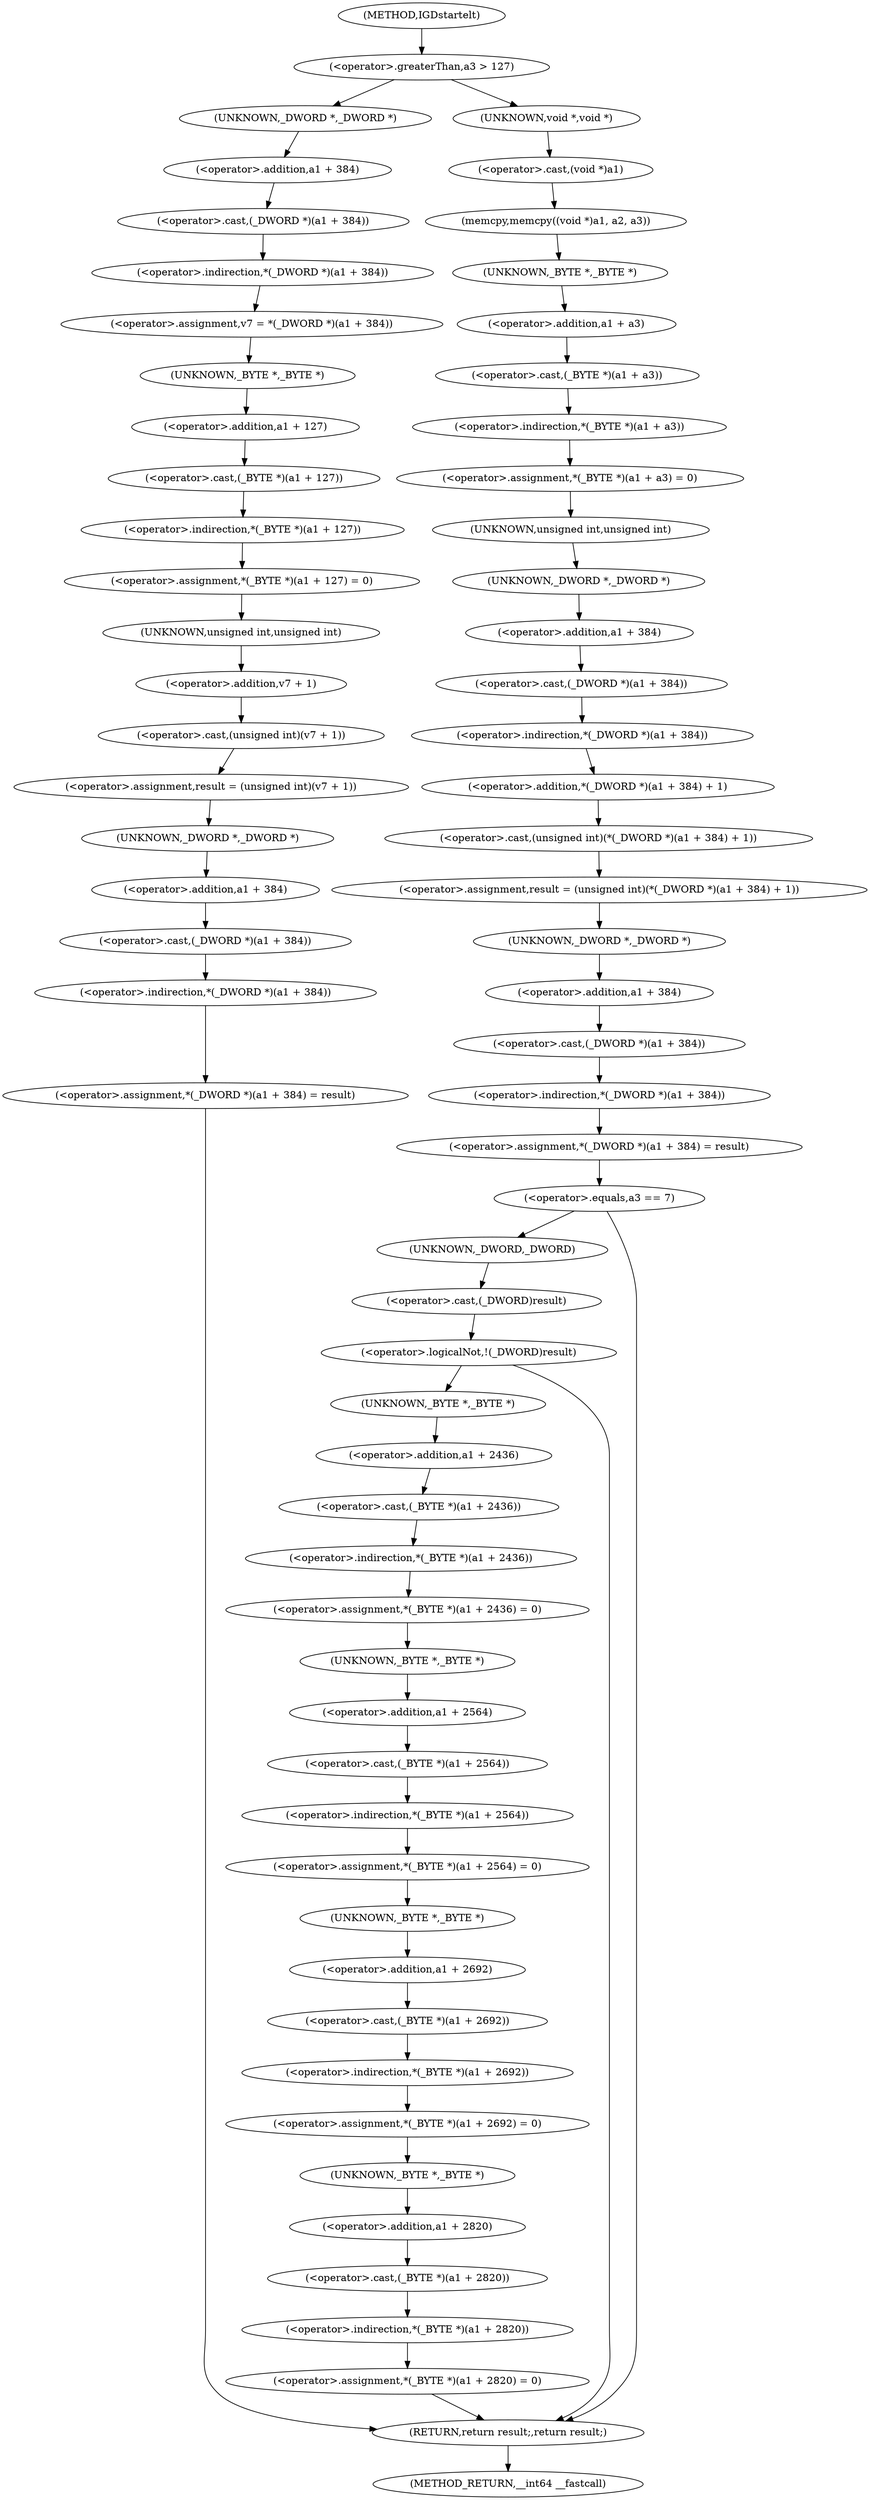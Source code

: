 digraph IGDstartelt {  
"1000111" [label = "(<operator>.greaterThan,a3 > 127)" ]
"1000115" [label = "(<operator>.assignment,v7 = *(_DWORD *)(a1 + 384))" ]
"1000117" [label = "(<operator>.indirection,*(_DWORD *)(a1 + 384))" ]
"1000118" [label = "(<operator>.cast,(_DWORD *)(a1 + 384))" ]
"1000119" [label = "(UNKNOWN,_DWORD *,_DWORD *)" ]
"1000120" [label = "(<operator>.addition,a1 + 384)" ]
"1000123" [label = "(<operator>.assignment,*(_BYTE *)(a1 + 127) = 0)" ]
"1000124" [label = "(<operator>.indirection,*(_BYTE *)(a1 + 127))" ]
"1000125" [label = "(<operator>.cast,(_BYTE *)(a1 + 127))" ]
"1000126" [label = "(UNKNOWN,_BYTE *,_BYTE *)" ]
"1000127" [label = "(<operator>.addition,a1 + 127)" ]
"1000131" [label = "(<operator>.assignment,result = (unsigned int)(v7 + 1))" ]
"1000133" [label = "(<operator>.cast,(unsigned int)(v7 + 1))" ]
"1000134" [label = "(UNKNOWN,unsigned int,unsigned int)" ]
"1000135" [label = "(<operator>.addition,v7 + 1)" ]
"1000138" [label = "(<operator>.assignment,*(_DWORD *)(a1 + 384) = result)" ]
"1000139" [label = "(<operator>.indirection,*(_DWORD *)(a1 + 384))" ]
"1000140" [label = "(<operator>.cast,(_DWORD *)(a1 + 384))" ]
"1000141" [label = "(UNKNOWN,_DWORD *,_DWORD *)" ]
"1000142" [label = "(<operator>.addition,a1 + 384)" ]
"1000148" [label = "(memcpy,memcpy((void *)a1, a2, a3))" ]
"1000149" [label = "(<operator>.cast,(void *)a1)" ]
"1000150" [label = "(UNKNOWN,void *,void *)" ]
"1000154" [label = "(<operator>.assignment,*(_BYTE *)(a1 + a3) = 0)" ]
"1000155" [label = "(<operator>.indirection,*(_BYTE *)(a1 + a3))" ]
"1000156" [label = "(<operator>.cast,(_BYTE *)(a1 + a3))" ]
"1000157" [label = "(UNKNOWN,_BYTE *,_BYTE *)" ]
"1000158" [label = "(<operator>.addition,a1 + a3)" ]
"1000162" [label = "(<operator>.assignment,result = (unsigned int)(*(_DWORD *)(a1 + 384) + 1))" ]
"1000164" [label = "(<operator>.cast,(unsigned int)(*(_DWORD *)(a1 + 384) + 1))" ]
"1000165" [label = "(UNKNOWN,unsigned int,unsigned int)" ]
"1000166" [label = "(<operator>.addition,*(_DWORD *)(a1 + 384) + 1)" ]
"1000167" [label = "(<operator>.indirection,*(_DWORD *)(a1 + 384))" ]
"1000168" [label = "(<operator>.cast,(_DWORD *)(a1 + 384))" ]
"1000169" [label = "(UNKNOWN,_DWORD *,_DWORD *)" ]
"1000170" [label = "(<operator>.addition,a1 + 384)" ]
"1000174" [label = "(<operator>.assignment,*(_DWORD *)(a1 + 384) = result)" ]
"1000175" [label = "(<operator>.indirection,*(_DWORD *)(a1 + 384))" ]
"1000176" [label = "(<operator>.cast,(_DWORD *)(a1 + 384))" ]
"1000177" [label = "(UNKNOWN,_DWORD *,_DWORD *)" ]
"1000178" [label = "(<operator>.addition,a1 + 384)" ]
"1000183" [label = "(<operator>.equals,a3 == 7)" ]
"1000188" [label = "(<operator>.logicalNot,!(_DWORD)result)" ]
"1000189" [label = "(<operator>.cast,(_DWORD)result)" ]
"1000190" [label = "(UNKNOWN,_DWORD,_DWORD)" ]
"1000193" [label = "(<operator>.assignment,*(_BYTE *)(a1 + 2436) = 0)" ]
"1000194" [label = "(<operator>.indirection,*(_BYTE *)(a1 + 2436))" ]
"1000195" [label = "(<operator>.cast,(_BYTE *)(a1 + 2436))" ]
"1000196" [label = "(UNKNOWN,_BYTE *,_BYTE *)" ]
"1000197" [label = "(<operator>.addition,a1 + 2436)" ]
"1000201" [label = "(<operator>.assignment,*(_BYTE *)(a1 + 2564) = 0)" ]
"1000202" [label = "(<operator>.indirection,*(_BYTE *)(a1 + 2564))" ]
"1000203" [label = "(<operator>.cast,(_BYTE *)(a1 + 2564))" ]
"1000204" [label = "(UNKNOWN,_BYTE *,_BYTE *)" ]
"1000205" [label = "(<operator>.addition,a1 + 2564)" ]
"1000209" [label = "(<operator>.assignment,*(_BYTE *)(a1 + 2692) = 0)" ]
"1000210" [label = "(<operator>.indirection,*(_BYTE *)(a1 + 2692))" ]
"1000211" [label = "(<operator>.cast,(_BYTE *)(a1 + 2692))" ]
"1000212" [label = "(UNKNOWN,_BYTE *,_BYTE *)" ]
"1000213" [label = "(<operator>.addition,a1 + 2692)" ]
"1000217" [label = "(<operator>.assignment,*(_BYTE *)(a1 + 2820) = 0)" ]
"1000218" [label = "(<operator>.indirection,*(_BYTE *)(a1 + 2820))" ]
"1000219" [label = "(<operator>.cast,(_BYTE *)(a1 + 2820))" ]
"1000220" [label = "(UNKNOWN,_BYTE *,_BYTE *)" ]
"1000221" [label = "(<operator>.addition,a1 + 2820)" ]
"1000225" [label = "(RETURN,return result;,return result;)" ]
"1000103" [label = "(METHOD,IGDstartelt)" ]
"1000227" [label = "(METHOD_RETURN,__int64 __fastcall)" ]
  "1000111" -> "1000150" 
  "1000111" -> "1000119" 
  "1000115" -> "1000126" 
  "1000117" -> "1000115" 
  "1000118" -> "1000117" 
  "1000119" -> "1000120" 
  "1000120" -> "1000118" 
  "1000123" -> "1000134" 
  "1000124" -> "1000123" 
  "1000125" -> "1000124" 
  "1000126" -> "1000127" 
  "1000127" -> "1000125" 
  "1000131" -> "1000141" 
  "1000133" -> "1000131" 
  "1000134" -> "1000135" 
  "1000135" -> "1000133" 
  "1000138" -> "1000225" 
  "1000139" -> "1000138" 
  "1000140" -> "1000139" 
  "1000141" -> "1000142" 
  "1000142" -> "1000140" 
  "1000148" -> "1000157" 
  "1000149" -> "1000148" 
  "1000150" -> "1000149" 
  "1000154" -> "1000165" 
  "1000155" -> "1000154" 
  "1000156" -> "1000155" 
  "1000157" -> "1000158" 
  "1000158" -> "1000156" 
  "1000162" -> "1000177" 
  "1000164" -> "1000162" 
  "1000165" -> "1000169" 
  "1000166" -> "1000164" 
  "1000167" -> "1000166" 
  "1000168" -> "1000167" 
  "1000169" -> "1000170" 
  "1000170" -> "1000168" 
  "1000174" -> "1000183" 
  "1000175" -> "1000174" 
  "1000176" -> "1000175" 
  "1000177" -> "1000178" 
  "1000178" -> "1000176" 
  "1000183" -> "1000190" 
  "1000183" -> "1000225" 
  "1000188" -> "1000196" 
  "1000188" -> "1000225" 
  "1000189" -> "1000188" 
  "1000190" -> "1000189" 
  "1000193" -> "1000204" 
  "1000194" -> "1000193" 
  "1000195" -> "1000194" 
  "1000196" -> "1000197" 
  "1000197" -> "1000195" 
  "1000201" -> "1000212" 
  "1000202" -> "1000201" 
  "1000203" -> "1000202" 
  "1000204" -> "1000205" 
  "1000205" -> "1000203" 
  "1000209" -> "1000220" 
  "1000210" -> "1000209" 
  "1000211" -> "1000210" 
  "1000212" -> "1000213" 
  "1000213" -> "1000211" 
  "1000217" -> "1000225" 
  "1000218" -> "1000217" 
  "1000219" -> "1000218" 
  "1000220" -> "1000221" 
  "1000221" -> "1000219" 
  "1000225" -> "1000227" 
  "1000103" -> "1000111" 
}
